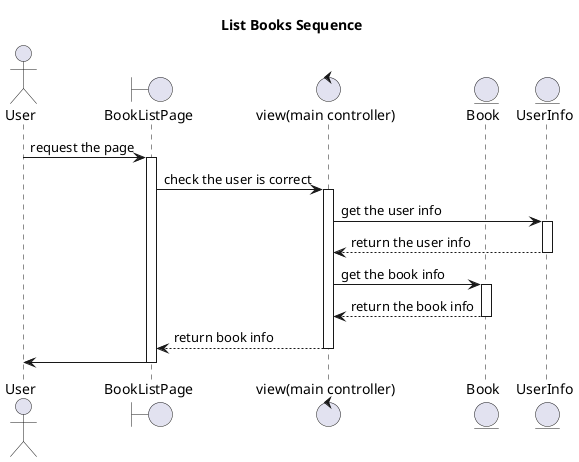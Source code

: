 @startuml
title List Books Sequence
actor User

boundary BookListPage

control "view(main controller)" as controller

entity Book
entity UserInfo

User -> BookListPage : request the page
activate BookListPage
BookListPage -> controller : check the user is correct
activate controller
controller -> UserInfo : get the user info
activate UserInfo
UserInfo --> controller : return the user info
deactivate UserInfo
controller -> Book : get the book info
activate Book
Book --> controller : return the book info
deactivate Book
controller --> BookListPage : return book info
deactivate controller
BookListPage -> User
deactivate BookListPage

@enduml

@startuml
title Register Books Sequence
actor User

boundary BookRegistrationPage

control "view(main controller)" as controller

entity Book
entity UserInfo

User -> BookRegistrationPage : input the book info
activate BookRegistrationPage
BookRegistrationPage -> controller : check the user is correct
activate controller
controller -> UserInfo : get the user info
activate UserInfo
UserInfo --> controller : return the user info
deactivate UserInfo
controller -> Book : write book info
activate Book
Book --> controller : return the result
deactivate Book
controller --> BookRegistrationPage : return the result
deactivate controller
BookRegistrationPage -> User : show the result
deactivate BookRegistrationPage

@enduml